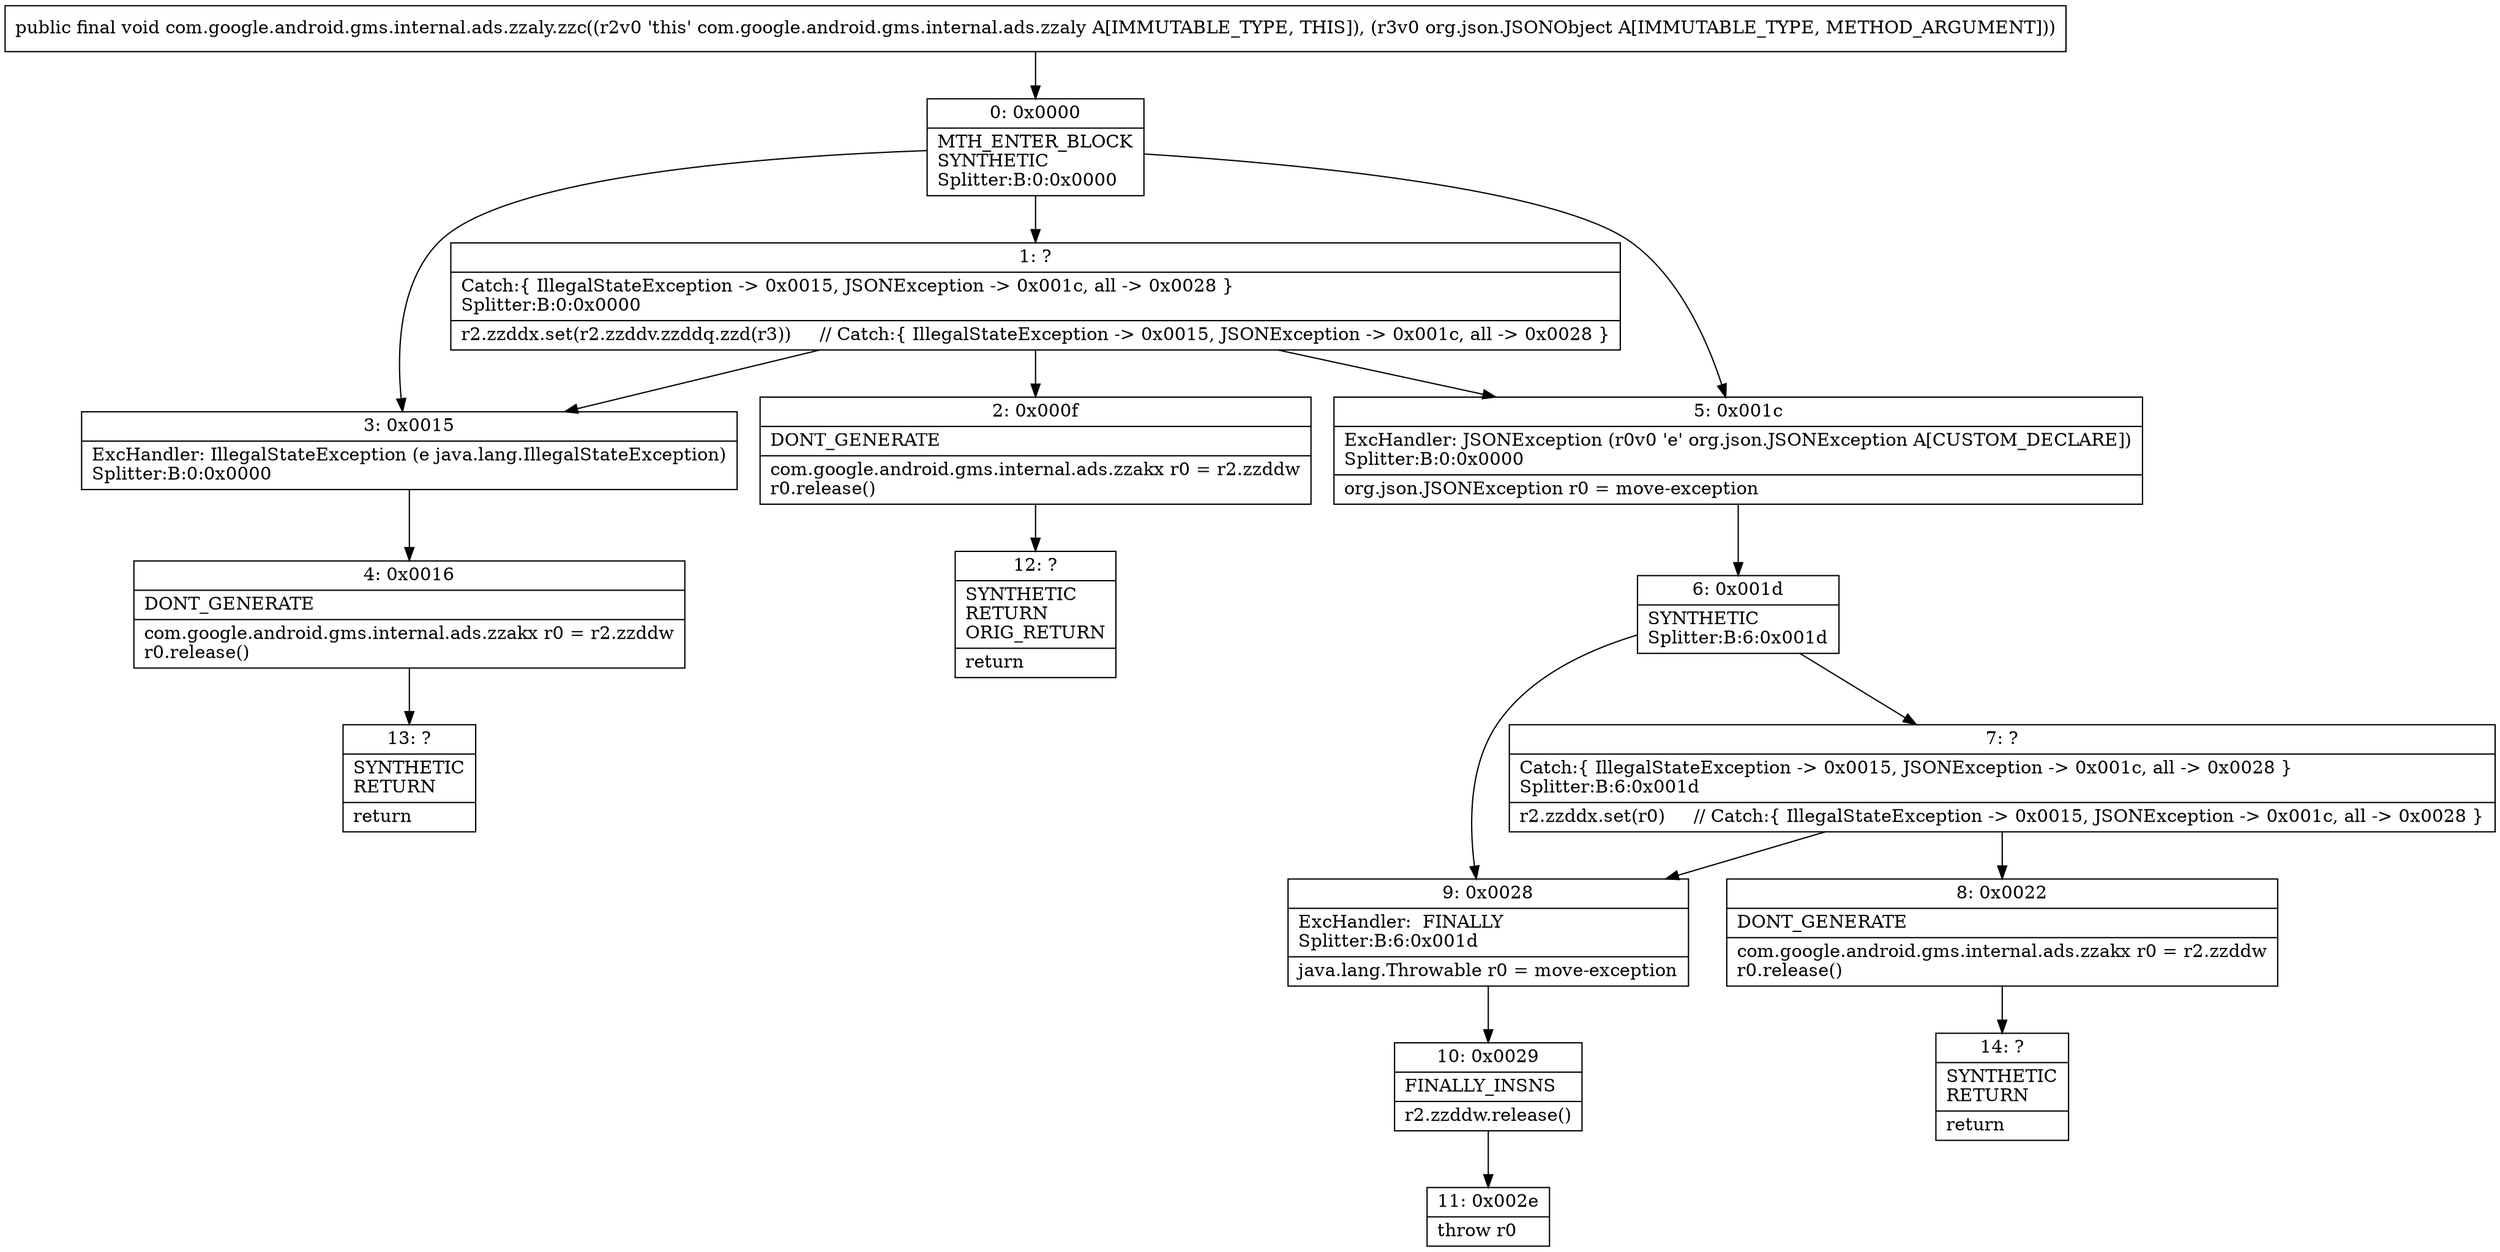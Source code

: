 digraph "CFG forcom.google.android.gms.internal.ads.zzaly.zzc(Lorg\/json\/JSONObject;)V" {
Node_0 [shape=record,label="{0\:\ 0x0000|MTH_ENTER_BLOCK\lSYNTHETIC\lSplitter:B:0:0x0000\l}"];
Node_1 [shape=record,label="{1\:\ ?|Catch:\{ IllegalStateException \-\> 0x0015, JSONException \-\> 0x001c, all \-\> 0x0028 \}\lSplitter:B:0:0x0000\l|r2.zzddx.set(r2.zzddv.zzddq.zzd(r3))     \/\/ Catch:\{ IllegalStateException \-\> 0x0015, JSONException \-\> 0x001c, all \-\> 0x0028 \}\l}"];
Node_2 [shape=record,label="{2\:\ 0x000f|DONT_GENERATE\l|com.google.android.gms.internal.ads.zzakx r0 = r2.zzddw\lr0.release()\l}"];
Node_3 [shape=record,label="{3\:\ 0x0015|ExcHandler: IllegalStateException (e java.lang.IllegalStateException)\lSplitter:B:0:0x0000\l}"];
Node_4 [shape=record,label="{4\:\ 0x0016|DONT_GENERATE\l|com.google.android.gms.internal.ads.zzakx r0 = r2.zzddw\lr0.release()\l}"];
Node_5 [shape=record,label="{5\:\ 0x001c|ExcHandler: JSONException (r0v0 'e' org.json.JSONException A[CUSTOM_DECLARE])\lSplitter:B:0:0x0000\l|org.json.JSONException r0 = move\-exception\l}"];
Node_6 [shape=record,label="{6\:\ 0x001d|SYNTHETIC\lSplitter:B:6:0x001d\l}"];
Node_7 [shape=record,label="{7\:\ ?|Catch:\{ IllegalStateException \-\> 0x0015, JSONException \-\> 0x001c, all \-\> 0x0028 \}\lSplitter:B:6:0x001d\l|r2.zzddx.set(r0)     \/\/ Catch:\{ IllegalStateException \-\> 0x0015, JSONException \-\> 0x001c, all \-\> 0x0028 \}\l}"];
Node_8 [shape=record,label="{8\:\ 0x0022|DONT_GENERATE\l|com.google.android.gms.internal.ads.zzakx r0 = r2.zzddw\lr0.release()\l}"];
Node_9 [shape=record,label="{9\:\ 0x0028|ExcHandler:  FINALLY\lSplitter:B:6:0x001d\l|java.lang.Throwable r0 = move\-exception\l}"];
Node_10 [shape=record,label="{10\:\ 0x0029|FINALLY_INSNS\l|r2.zzddw.release()\l}"];
Node_11 [shape=record,label="{11\:\ 0x002e|throw r0\l}"];
Node_12 [shape=record,label="{12\:\ ?|SYNTHETIC\lRETURN\lORIG_RETURN\l|return\l}"];
Node_13 [shape=record,label="{13\:\ ?|SYNTHETIC\lRETURN\l|return\l}"];
Node_14 [shape=record,label="{14\:\ ?|SYNTHETIC\lRETURN\l|return\l}"];
MethodNode[shape=record,label="{public final void com.google.android.gms.internal.ads.zzaly.zzc((r2v0 'this' com.google.android.gms.internal.ads.zzaly A[IMMUTABLE_TYPE, THIS]), (r3v0 org.json.JSONObject A[IMMUTABLE_TYPE, METHOD_ARGUMENT])) }"];
MethodNode -> Node_0;
Node_0 -> Node_1;
Node_0 -> Node_3;
Node_0 -> Node_5;
Node_1 -> Node_2;
Node_1 -> Node_3;
Node_1 -> Node_5;
Node_2 -> Node_12;
Node_3 -> Node_4;
Node_4 -> Node_13;
Node_5 -> Node_6;
Node_6 -> Node_7;
Node_6 -> Node_9;
Node_7 -> Node_8;
Node_7 -> Node_9;
Node_8 -> Node_14;
Node_9 -> Node_10;
Node_10 -> Node_11;
}

